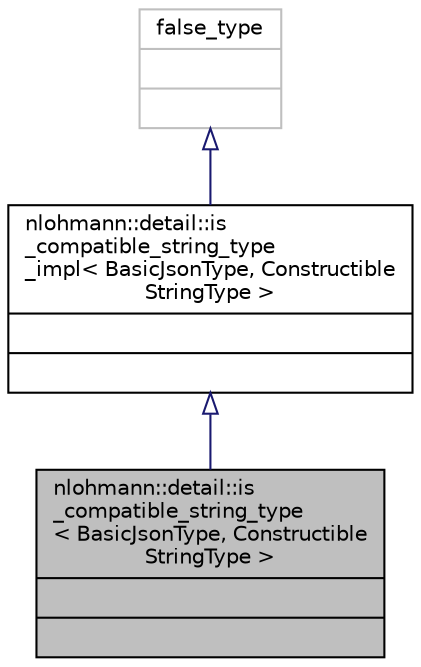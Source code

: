 digraph "nlohmann::detail::is_compatible_string_type&lt; BasicJsonType, ConstructibleStringType &gt;"
{
 // INTERACTIVE_SVG=YES
  edge [fontname="Helvetica",fontsize="10",labelfontname="Helvetica",labelfontsize="10"];
  node [fontname="Helvetica",fontsize="10",shape=record];
  Node1 [label="{nlohmann::detail::is\l_compatible_string_type\l\< BasicJsonType, Constructible\lStringType \>\n||}",height=0.2,width=0.4,color="black", fillcolor="grey75", style="filled", fontcolor="black"];
  Node2 -> Node1 [dir="back",color="midnightblue",fontsize="10",style="solid",arrowtail="onormal"];
  Node2 [label="{nlohmann::detail::is\l_compatible_string_type\l_impl\< BasicJsonType, Constructible\lStringType \>\n||}",height=0.2,width=0.4,color="black", fillcolor="white", style="filled",URL="$structnlohmann_1_1detail_1_1is__compatible__string__type__impl.html"];
  Node3 -> Node2 [dir="back",color="midnightblue",fontsize="10",style="solid",arrowtail="onormal"];
  Node3 [label="{false_type\n||}",height=0.2,width=0.4,color="grey75", fillcolor="white", style="filled"];
}
